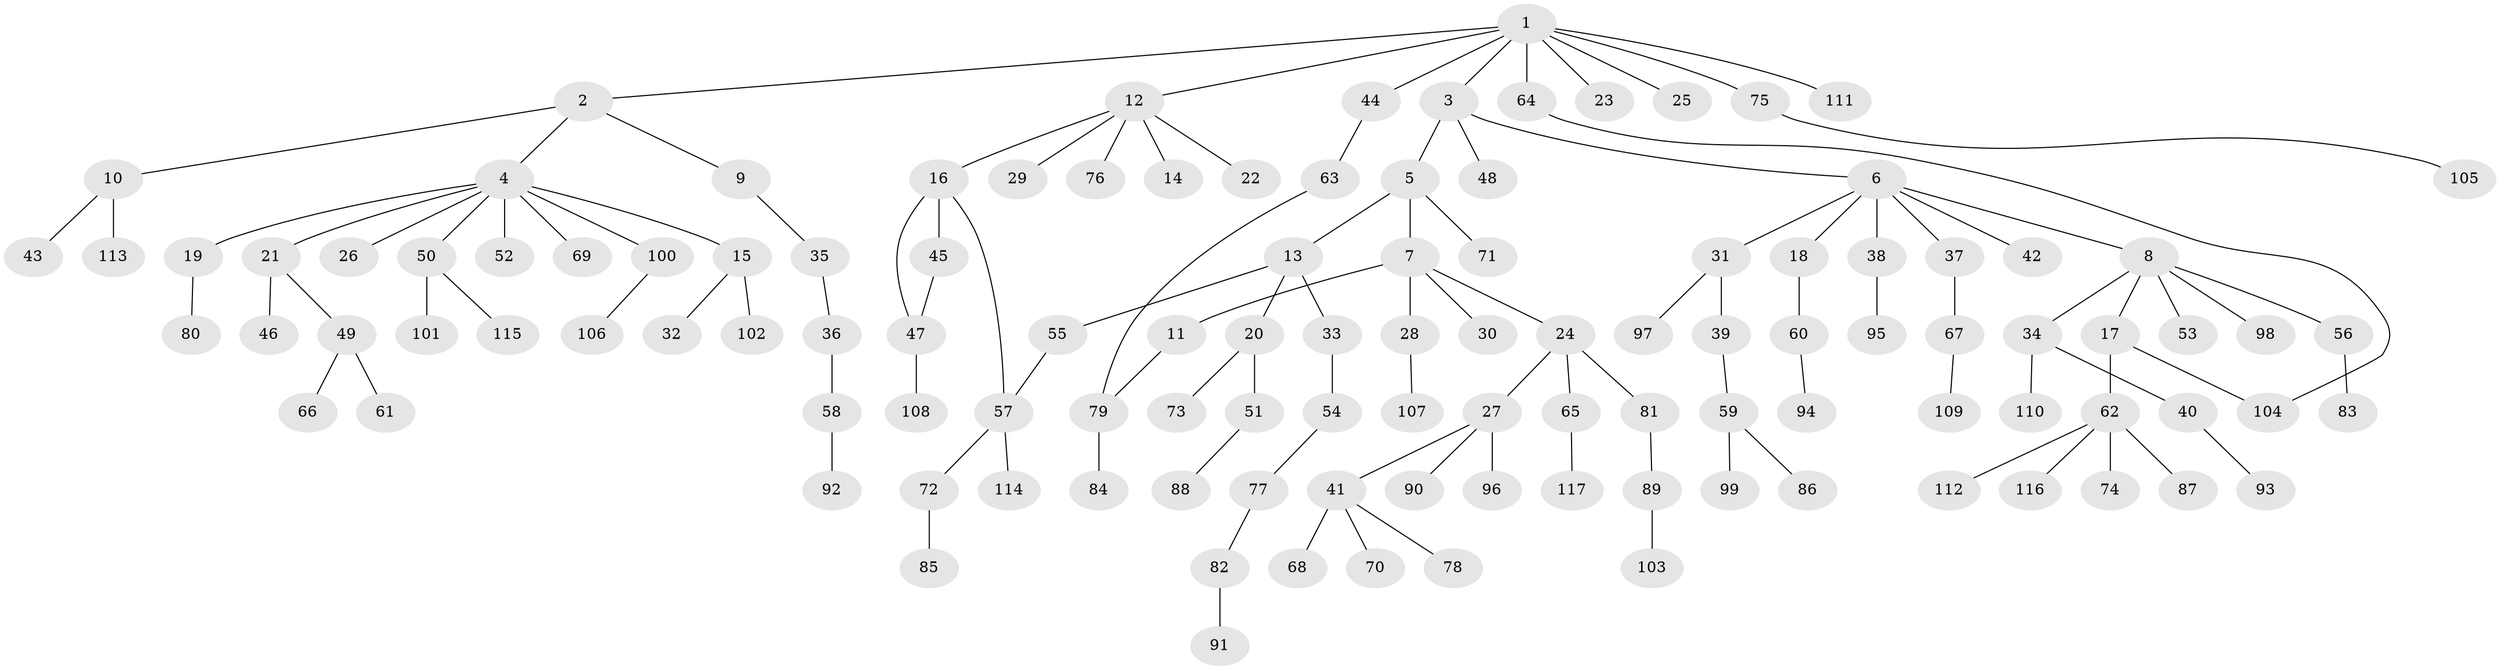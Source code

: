 // Generated by graph-tools (version 1.1) at 2025/49/03/09/25 03:49:26]
// undirected, 117 vertices, 120 edges
graph export_dot {
graph [start="1"]
  node [color=gray90,style=filled];
  1;
  2;
  3;
  4;
  5;
  6;
  7;
  8;
  9;
  10;
  11;
  12;
  13;
  14;
  15;
  16;
  17;
  18;
  19;
  20;
  21;
  22;
  23;
  24;
  25;
  26;
  27;
  28;
  29;
  30;
  31;
  32;
  33;
  34;
  35;
  36;
  37;
  38;
  39;
  40;
  41;
  42;
  43;
  44;
  45;
  46;
  47;
  48;
  49;
  50;
  51;
  52;
  53;
  54;
  55;
  56;
  57;
  58;
  59;
  60;
  61;
  62;
  63;
  64;
  65;
  66;
  67;
  68;
  69;
  70;
  71;
  72;
  73;
  74;
  75;
  76;
  77;
  78;
  79;
  80;
  81;
  82;
  83;
  84;
  85;
  86;
  87;
  88;
  89;
  90;
  91;
  92;
  93;
  94;
  95;
  96;
  97;
  98;
  99;
  100;
  101;
  102;
  103;
  104;
  105;
  106;
  107;
  108;
  109;
  110;
  111;
  112;
  113;
  114;
  115;
  116;
  117;
  1 -- 2;
  1 -- 3;
  1 -- 12;
  1 -- 23;
  1 -- 25;
  1 -- 44;
  1 -- 64;
  1 -- 75;
  1 -- 111;
  2 -- 4;
  2 -- 9;
  2 -- 10;
  3 -- 5;
  3 -- 6;
  3 -- 48;
  4 -- 15;
  4 -- 19;
  4 -- 21;
  4 -- 26;
  4 -- 50;
  4 -- 52;
  4 -- 69;
  4 -- 100;
  5 -- 7;
  5 -- 13;
  5 -- 71;
  6 -- 8;
  6 -- 18;
  6 -- 31;
  6 -- 37;
  6 -- 38;
  6 -- 42;
  7 -- 11;
  7 -- 24;
  7 -- 28;
  7 -- 30;
  8 -- 17;
  8 -- 34;
  8 -- 53;
  8 -- 56;
  8 -- 98;
  9 -- 35;
  10 -- 43;
  10 -- 113;
  11 -- 79;
  12 -- 14;
  12 -- 16;
  12 -- 22;
  12 -- 29;
  12 -- 76;
  13 -- 20;
  13 -- 33;
  13 -- 55;
  15 -- 32;
  15 -- 102;
  16 -- 45;
  16 -- 47;
  16 -- 57;
  17 -- 62;
  17 -- 104;
  18 -- 60;
  19 -- 80;
  20 -- 51;
  20 -- 73;
  21 -- 46;
  21 -- 49;
  24 -- 27;
  24 -- 65;
  24 -- 81;
  27 -- 41;
  27 -- 90;
  27 -- 96;
  28 -- 107;
  31 -- 39;
  31 -- 97;
  33 -- 54;
  34 -- 40;
  34 -- 110;
  35 -- 36;
  36 -- 58;
  37 -- 67;
  38 -- 95;
  39 -- 59;
  40 -- 93;
  41 -- 68;
  41 -- 70;
  41 -- 78;
  44 -- 63;
  45 -- 47;
  47 -- 108;
  49 -- 61;
  49 -- 66;
  50 -- 101;
  50 -- 115;
  51 -- 88;
  54 -- 77;
  55 -- 57;
  56 -- 83;
  57 -- 72;
  57 -- 114;
  58 -- 92;
  59 -- 86;
  59 -- 99;
  60 -- 94;
  62 -- 74;
  62 -- 87;
  62 -- 112;
  62 -- 116;
  63 -- 79;
  64 -- 104;
  65 -- 117;
  67 -- 109;
  72 -- 85;
  75 -- 105;
  77 -- 82;
  79 -- 84;
  81 -- 89;
  82 -- 91;
  89 -- 103;
  100 -- 106;
}
